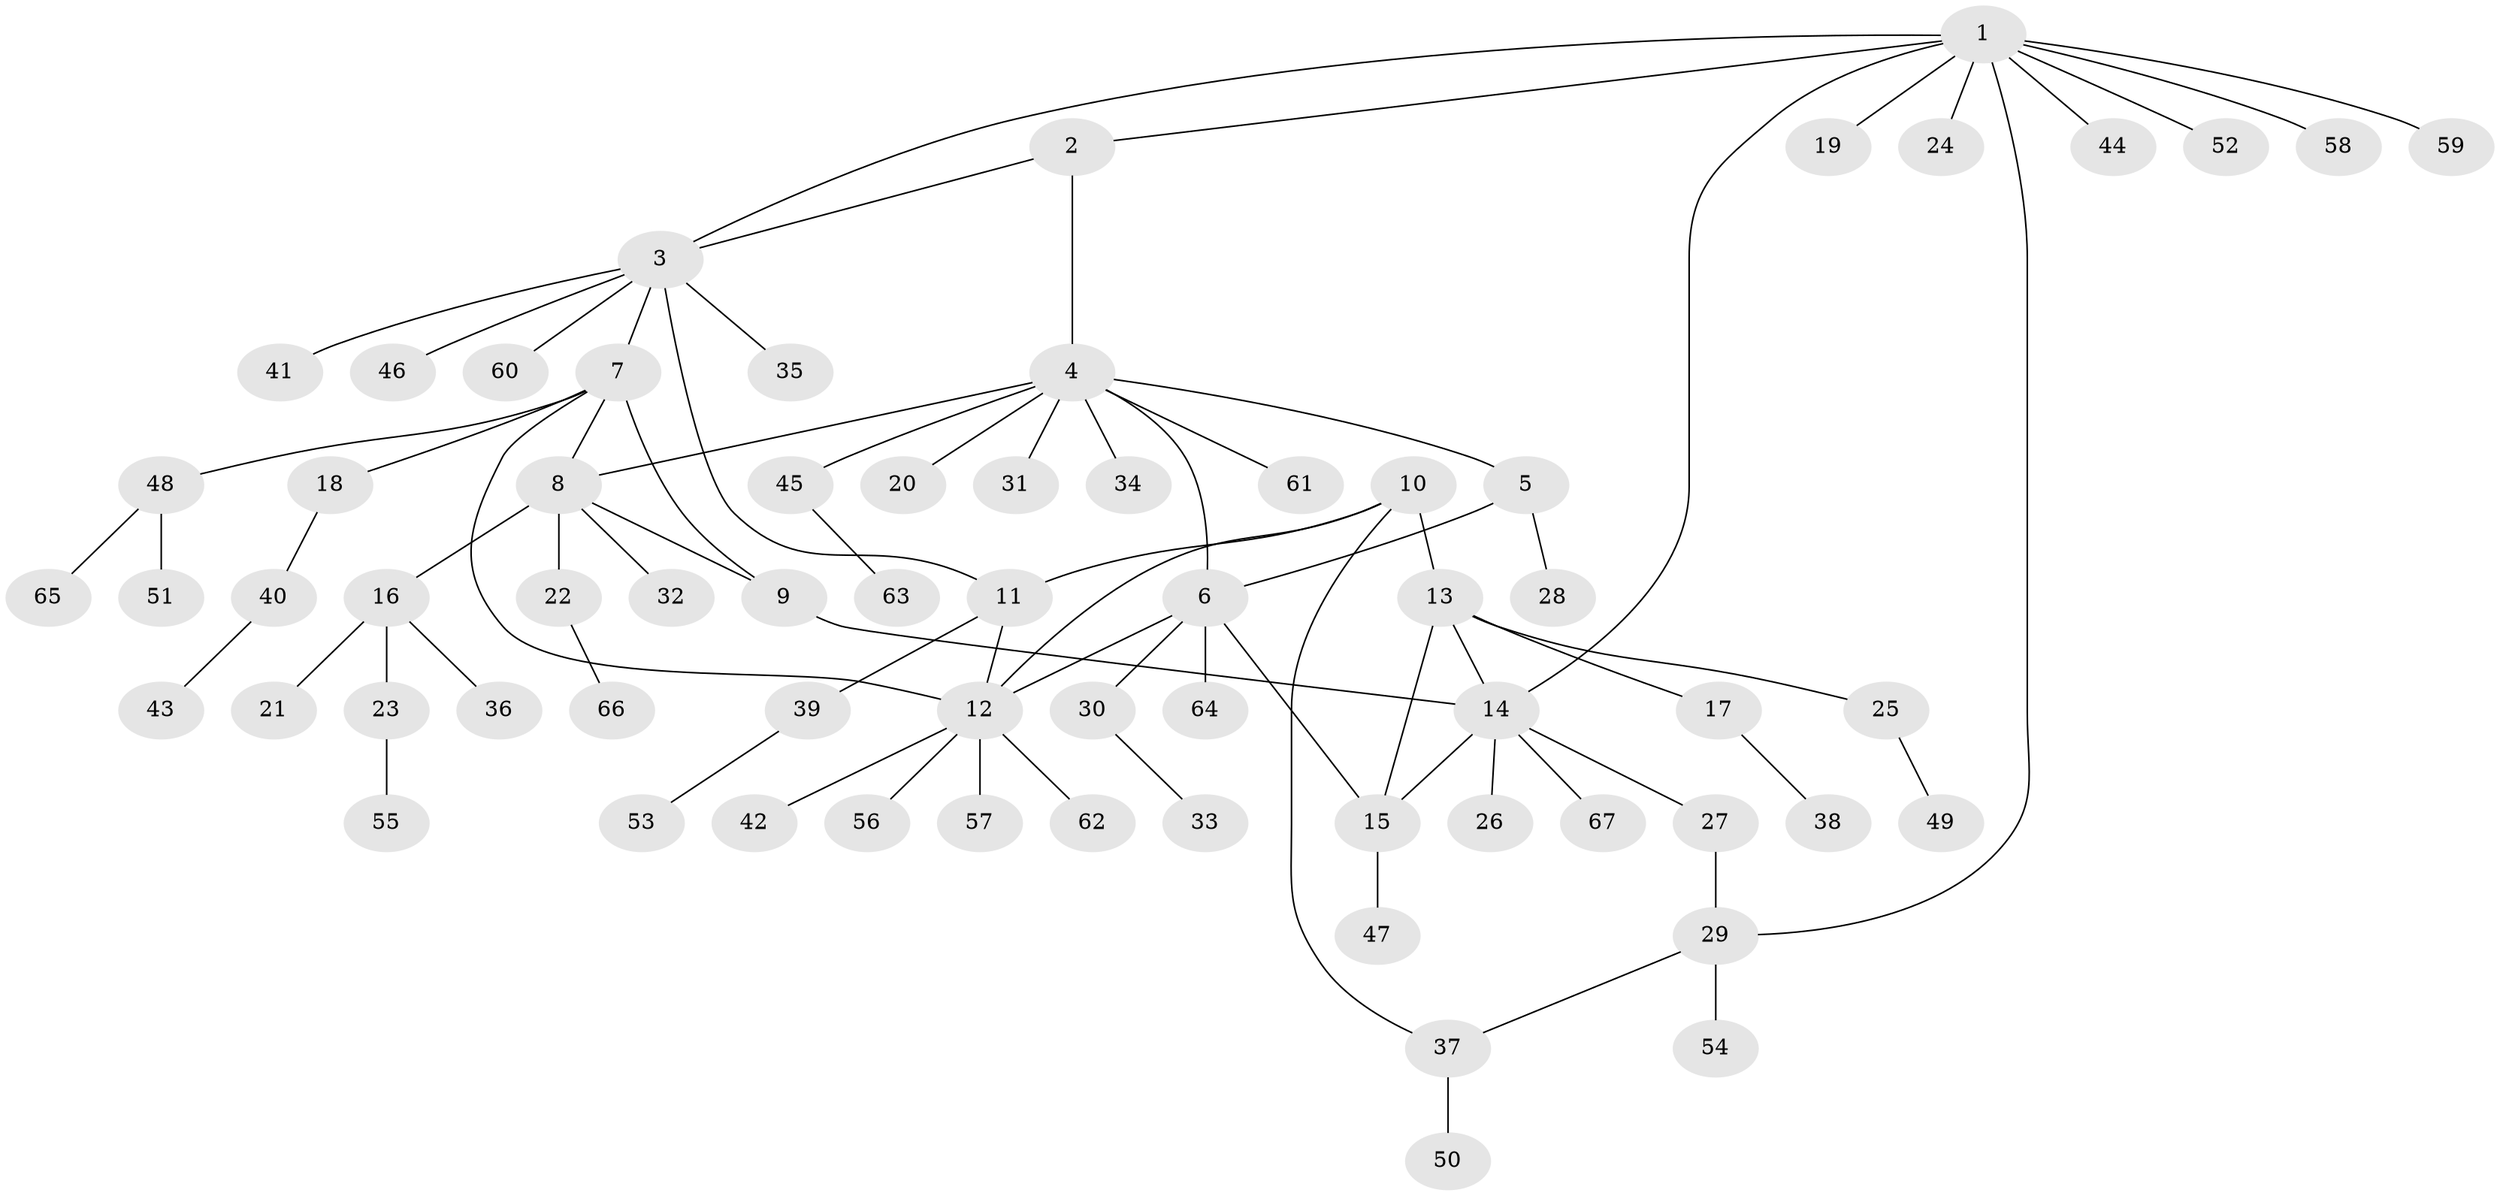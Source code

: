 // Generated by graph-tools (version 1.1) at 2025/37/03/09/25 02:37:35]
// undirected, 67 vertices, 79 edges
graph export_dot {
graph [start="1"]
  node [color=gray90,style=filled];
  1;
  2;
  3;
  4;
  5;
  6;
  7;
  8;
  9;
  10;
  11;
  12;
  13;
  14;
  15;
  16;
  17;
  18;
  19;
  20;
  21;
  22;
  23;
  24;
  25;
  26;
  27;
  28;
  29;
  30;
  31;
  32;
  33;
  34;
  35;
  36;
  37;
  38;
  39;
  40;
  41;
  42;
  43;
  44;
  45;
  46;
  47;
  48;
  49;
  50;
  51;
  52;
  53;
  54;
  55;
  56;
  57;
  58;
  59;
  60;
  61;
  62;
  63;
  64;
  65;
  66;
  67;
  1 -- 2;
  1 -- 3;
  1 -- 14;
  1 -- 19;
  1 -- 24;
  1 -- 29;
  1 -- 44;
  1 -- 52;
  1 -- 58;
  1 -- 59;
  2 -- 3;
  2 -- 4;
  3 -- 7;
  3 -- 11;
  3 -- 35;
  3 -- 41;
  3 -- 46;
  3 -- 60;
  4 -- 5;
  4 -- 6;
  4 -- 8;
  4 -- 20;
  4 -- 31;
  4 -- 34;
  4 -- 45;
  4 -- 61;
  5 -- 6;
  5 -- 28;
  6 -- 12;
  6 -- 15;
  6 -- 30;
  6 -- 64;
  7 -- 8;
  7 -- 9;
  7 -- 12;
  7 -- 18;
  7 -- 48;
  8 -- 9;
  8 -- 16;
  8 -- 22;
  8 -- 32;
  9 -- 14;
  10 -- 11;
  10 -- 12;
  10 -- 13;
  10 -- 37;
  11 -- 12;
  11 -- 39;
  12 -- 42;
  12 -- 56;
  12 -- 57;
  12 -- 62;
  13 -- 14;
  13 -- 15;
  13 -- 17;
  13 -- 25;
  14 -- 15;
  14 -- 26;
  14 -- 27;
  14 -- 67;
  15 -- 47;
  16 -- 21;
  16 -- 23;
  16 -- 36;
  17 -- 38;
  18 -- 40;
  22 -- 66;
  23 -- 55;
  25 -- 49;
  27 -- 29;
  29 -- 37;
  29 -- 54;
  30 -- 33;
  37 -- 50;
  39 -- 53;
  40 -- 43;
  45 -- 63;
  48 -- 51;
  48 -- 65;
}

